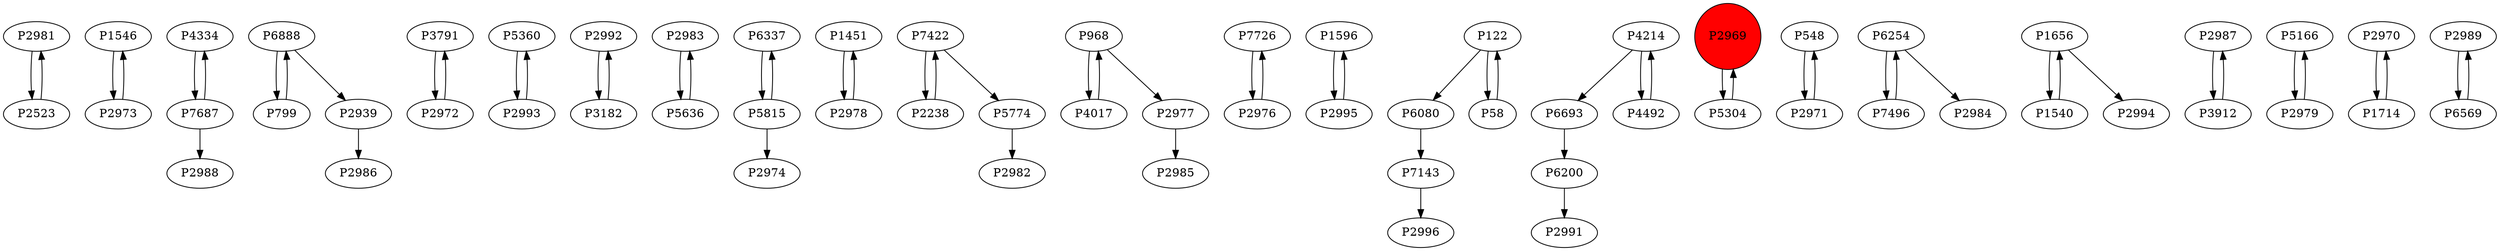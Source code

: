 digraph {
	P2981 -> P2523
	P1546 -> P2973
	P4334 -> P7687
	P6888 -> P799
	P3791 -> P2972
	P5360 -> P2993
	P2992 -> P3182
	P2983 -> P5636
	P6337 -> P5815
	P1451 -> P2978
	P2973 -> P1546
	P2939 -> P2986
	P7422 -> P2238
	P968 -> P4017
	P5815 -> P6337
	P7726 -> P2976
	P1596 -> P2995
	P2238 -> P7422
	P3182 -> P2992
	P6080 -> P7143
	P5636 -> P2983
	P122 -> P58
	P6200 -> P2991
	P2969 -> P5304
	P7422 -> P5774
	P6693 -> P6200
	P4017 -> P968
	P548 -> P2971
	P6254 -> P7496
	P5815 -> P2974
	P1656 -> P1540
	P5304 -> P2969
	P4214 -> P4492
	P4214 -> P6693
	P2987 -> P3912
	P7687 -> P4334
	P5166 -> P2979
	P4492 -> P4214
	P7687 -> P2988
	P2972 -> P3791
	P2977 -> P2985
	P7143 -> P2996
	P1656 -> P2994
	P1540 -> P1656
	P2978 -> P1451
	P2979 -> P5166
	P6888 -> P2939
	P6254 -> P2984
	P968 -> P2977
	P2970 -> P1714
	P5774 -> P2982
	P3912 -> P2987
	P2995 -> P1596
	P58 -> P122
	P2993 -> P5360
	P122 -> P6080
	P7496 -> P6254
	P799 -> P6888
	P2523 -> P2981
	P1714 -> P2970
	P2989 -> P6569
	P2971 -> P548
	P2976 -> P7726
	P6569 -> P2989
	P2969 [shape=circle]
	P2969 [style=filled]
	P2969 [fillcolor=red]
}